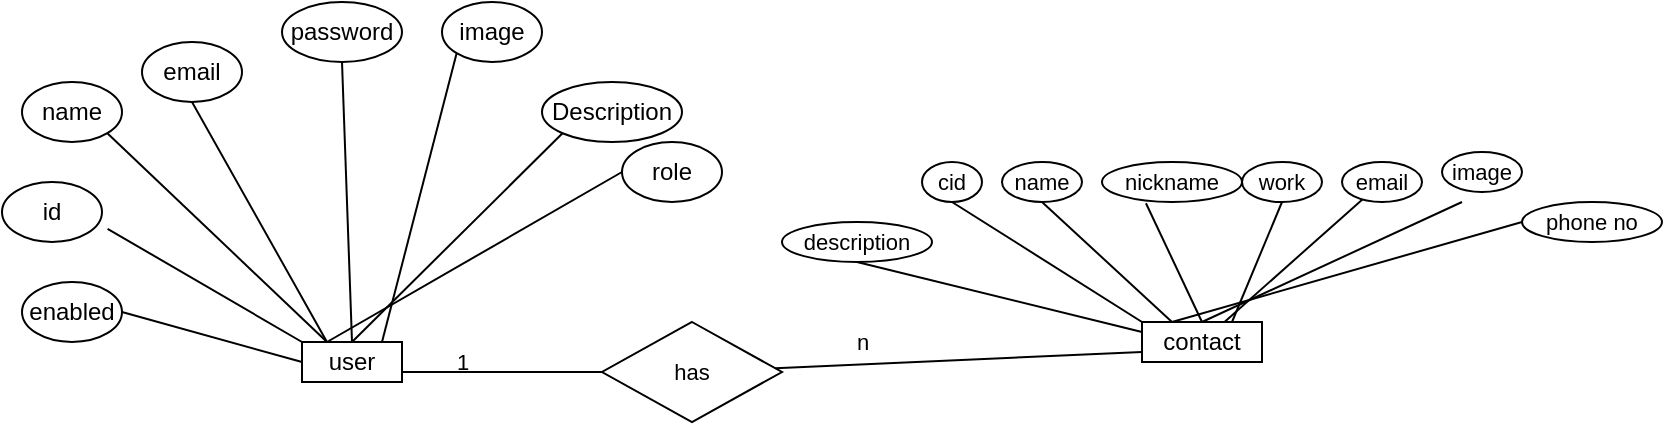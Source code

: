 <mxfile version="20.7.4" type="device"><diagram id="WhCUqZIiyGhZEcWK0ib4" name="Page-1"><mxGraphModel dx="1004" dy="541" grid="1" gridSize="10" guides="1" tooltips="1" connect="1" arrows="1" fold="1" page="1" pageScale="1" pageWidth="850" pageHeight="1100" math="0" shadow="0"><root><mxCell id="0"/><mxCell id="1" parent="0"/><mxCell id="jHuFWHMI_F6ldy6Y4EGb-1" value="user" style="rounded=0;whiteSpace=wrap;html=1;" vertex="1" parent="1"><mxGeometry x="150" y="180" width="50" height="20" as="geometry"/></mxCell><mxCell id="jHuFWHMI_F6ldy6Y4EGb-2" value="contact" style="rounded=0;whiteSpace=wrap;html=1;" vertex="1" parent="1"><mxGeometry x="570" y="170" width="60" height="20" as="geometry"/></mxCell><mxCell id="jHuFWHMI_F6ldy6Y4EGb-5" value="id" style="ellipse;whiteSpace=wrap;html=1;" vertex="1" parent="1"><mxGeometry y="100" width="50" height="30" as="geometry"/></mxCell><mxCell id="jHuFWHMI_F6ldy6Y4EGb-6" value="name" style="ellipse;whiteSpace=wrap;html=1;" vertex="1" parent="1"><mxGeometry x="10" y="50" width="50" height="30" as="geometry"/></mxCell><mxCell id="jHuFWHMI_F6ldy6Y4EGb-7" value="email" style="ellipse;whiteSpace=wrap;html=1;" vertex="1" parent="1"><mxGeometry x="70" y="30" width="50" height="30" as="geometry"/></mxCell><mxCell id="jHuFWHMI_F6ldy6Y4EGb-9" style="edgeStyle=orthogonalEdgeStyle;rounded=0;orthogonalLoop=1;jettySize=auto;html=1;exitX=0.5;exitY=1;exitDx=0;exitDy=0;" edge="1" parent="1" source="jHuFWHMI_F6ldy6Y4EGb-5" target="jHuFWHMI_F6ldy6Y4EGb-5"><mxGeometry relative="1" as="geometry"/></mxCell><mxCell id="jHuFWHMI_F6ldy6Y4EGb-11" value="password" style="ellipse;whiteSpace=wrap;html=1;" vertex="1" parent="1"><mxGeometry x="140" y="10" width="60" height="30" as="geometry"/></mxCell><mxCell id="jHuFWHMI_F6ldy6Y4EGb-12" value="image" style="ellipse;whiteSpace=wrap;html=1;" vertex="1" parent="1"><mxGeometry x="220" y="10" width="50" height="30" as="geometry"/></mxCell><mxCell id="jHuFWHMI_F6ldy6Y4EGb-13" value="Description" style="ellipse;whiteSpace=wrap;html=1;" vertex="1" parent="1"><mxGeometry x="270" y="50" width="70" height="30" as="geometry"/></mxCell><mxCell id="jHuFWHMI_F6ldy6Y4EGb-16" value="role" style="ellipse;whiteSpace=wrap;html=1;" vertex="1" parent="1"><mxGeometry x="310" y="80" width="50" height="30" as="geometry"/></mxCell><mxCell id="jHuFWHMI_F6ldy6Y4EGb-17" value="enabled" style="ellipse;whiteSpace=wrap;html=1;" vertex="1" parent="1"><mxGeometry x="10" y="150" width="50" height="30" as="geometry"/></mxCell><mxCell id="jHuFWHMI_F6ldy6Y4EGb-21" value="" style="endArrow=none;html=1;rounded=0;labelBackgroundColor=default;strokeColor=default;fontFamily=Helvetica;fontSize=11;fontColor=default;shape=connector;entryX=1;entryY=0.5;entryDx=0;entryDy=0;exitX=0;exitY=0.5;exitDx=0;exitDy=0;" edge="1" parent="1" source="jHuFWHMI_F6ldy6Y4EGb-1" target="jHuFWHMI_F6ldy6Y4EGb-17"><mxGeometry width="50" height="50" relative="1" as="geometry"><mxPoint x="400" y="310" as="sourcePoint"/><mxPoint x="450" y="260" as="targetPoint"/></mxGeometry></mxCell><mxCell id="jHuFWHMI_F6ldy6Y4EGb-22" value="" style="endArrow=none;html=1;rounded=0;labelBackgroundColor=default;strokeColor=default;fontFamily=Helvetica;fontSize=11;fontColor=default;shape=connector;entryX=1.056;entryY=0.78;entryDx=0;entryDy=0;exitX=0;exitY=0;exitDx=0;exitDy=0;entryPerimeter=0;" edge="1" parent="1" source="jHuFWHMI_F6ldy6Y4EGb-1" target="jHuFWHMI_F6ldy6Y4EGb-5"><mxGeometry width="50" height="50" relative="1" as="geometry"><mxPoint x="160" y="200" as="sourcePoint"/><mxPoint x="70" y="175" as="targetPoint"/><Array as="points"/></mxGeometry></mxCell><mxCell id="jHuFWHMI_F6ldy6Y4EGb-23" value="" style="endArrow=none;html=1;rounded=0;labelBackgroundColor=default;strokeColor=default;fontFamily=Helvetica;fontSize=11;fontColor=default;shape=connector;entryX=1;entryY=1;entryDx=0;entryDy=0;exitX=0.25;exitY=0;exitDx=0;exitDy=0;" edge="1" parent="1" source="jHuFWHMI_F6ldy6Y4EGb-1" target="jHuFWHMI_F6ldy6Y4EGb-6"><mxGeometry width="50" height="50" relative="1" as="geometry"><mxPoint x="160" y="190" as="sourcePoint"/><mxPoint x="62.8" y="133.4" as="targetPoint"/><Array as="points"/></mxGeometry></mxCell><mxCell id="jHuFWHMI_F6ldy6Y4EGb-24" value="" style="endArrow=none;html=1;rounded=0;labelBackgroundColor=default;strokeColor=default;fontFamily=Helvetica;fontSize=11;fontColor=default;shape=connector;entryX=0.5;entryY=1;entryDx=0;entryDy=0;exitX=0.25;exitY=0;exitDx=0;exitDy=0;" edge="1" parent="1" source="jHuFWHMI_F6ldy6Y4EGb-1" target="jHuFWHMI_F6ldy6Y4EGb-7"><mxGeometry width="50" height="50" relative="1" as="geometry"><mxPoint x="160" y="170" as="sourcePoint"/><mxPoint x="72.8" y="143.4" as="targetPoint"/><Array as="points"/></mxGeometry></mxCell><mxCell id="jHuFWHMI_F6ldy6Y4EGb-25" value="" style="endArrow=none;html=1;rounded=0;labelBackgroundColor=default;strokeColor=default;fontFamily=Helvetica;fontSize=11;fontColor=default;shape=connector;entryX=0.5;entryY=1;entryDx=0;entryDy=0;exitX=0.5;exitY=0;exitDx=0;exitDy=0;" edge="1" parent="1" source="jHuFWHMI_F6ldy6Y4EGb-1" target="jHuFWHMI_F6ldy6Y4EGb-11"><mxGeometry width="50" height="50" relative="1" as="geometry"><mxPoint x="180" y="210" as="sourcePoint"/><mxPoint x="82.8" y="153.4" as="targetPoint"/><Array as="points"/></mxGeometry></mxCell><mxCell id="jHuFWHMI_F6ldy6Y4EGb-26" value="" style="endArrow=none;html=1;rounded=0;labelBackgroundColor=default;strokeColor=default;fontFamily=Helvetica;fontSize=11;fontColor=default;shape=connector;entryX=0;entryY=1;entryDx=0;entryDy=0;" edge="1" parent="1" target="jHuFWHMI_F6ldy6Y4EGb-12"><mxGeometry width="50" height="50" relative="1" as="geometry"><mxPoint x="190" y="180" as="sourcePoint"/><mxPoint x="180" y="50" as="targetPoint"/><Array as="points"/></mxGeometry></mxCell><mxCell id="jHuFWHMI_F6ldy6Y4EGb-27" value="" style="endArrow=none;html=1;rounded=0;labelBackgroundColor=default;strokeColor=default;fontFamily=Helvetica;fontSize=11;fontColor=default;shape=connector;entryX=0;entryY=1;entryDx=0;entryDy=0;exitX=0.5;exitY=0;exitDx=0;exitDy=0;" edge="1" parent="1" source="jHuFWHMI_F6ldy6Y4EGb-1" target="jHuFWHMI_F6ldy6Y4EGb-13"><mxGeometry width="50" height="50" relative="1" as="geometry"><mxPoint x="195" y="200" as="sourcePoint"/><mxPoint x="190" y="60" as="targetPoint"/><Array as="points"/></mxGeometry></mxCell><mxCell id="jHuFWHMI_F6ldy6Y4EGb-28" value="" style="endArrow=none;html=1;rounded=0;labelBackgroundColor=default;strokeColor=default;fontFamily=Helvetica;fontSize=11;fontColor=default;shape=connector;entryX=0;entryY=0.5;entryDx=0;entryDy=0;exitX=0.25;exitY=0;exitDx=0;exitDy=0;" edge="1" parent="1" source="jHuFWHMI_F6ldy6Y4EGb-1" target="jHuFWHMI_F6ldy6Y4EGb-16"><mxGeometry width="50" height="50" relative="1" as="geometry"><mxPoint x="205" y="210" as="sourcePoint"/><mxPoint x="200" y="70" as="targetPoint"/><Array as="points"/></mxGeometry></mxCell><mxCell id="jHuFWHMI_F6ldy6Y4EGb-30" value="cid" style="ellipse;whiteSpace=wrap;html=1;fontFamily=Helvetica;fontSize=11;fontColor=default;" vertex="1" parent="1"><mxGeometry x="460" y="90" width="30" height="20" as="geometry"/></mxCell><mxCell id="jHuFWHMI_F6ldy6Y4EGb-31" value="name" style="ellipse;whiteSpace=wrap;html=1;fontFamily=Helvetica;fontSize=11;fontColor=default;" vertex="1" parent="1"><mxGeometry x="500" y="90" width="40" height="20" as="geometry"/></mxCell><mxCell id="jHuFWHMI_F6ldy6Y4EGb-32" value="nickname" style="ellipse;whiteSpace=wrap;html=1;fontFamily=Helvetica;fontSize=11;fontColor=default;" vertex="1" parent="1"><mxGeometry x="550" y="90" width="70" height="20" as="geometry"/></mxCell><mxCell id="jHuFWHMI_F6ldy6Y4EGb-33" value="work" style="ellipse;whiteSpace=wrap;html=1;fontFamily=Helvetica;fontSize=11;fontColor=default;" vertex="1" parent="1"><mxGeometry x="620" y="90" width="40" height="20" as="geometry"/></mxCell><mxCell id="jHuFWHMI_F6ldy6Y4EGb-34" value="email" style="ellipse;whiteSpace=wrap;html=1;fontFamily=Helvetica;fontSize=11;fontColor=default;" vertex="1" parent="1"><mxGeometry x="670" y="90" width="40" height="20" as="geometry"/></mxCell><mxCell id="jHuFWHMI_F6ldy6Y4EGb-35" value="image" style="ellipse;whiteSpace=wrap;html=1;fontFamily=Helvetica;fontSize=11;fontColor=default;" vertex="1" parent="1"><mxGeometry x="720" y="85" width="40" height="20" as="geometry"/></mxCell><mxCell id="jHuFWHMI_F6ldy6Y4EGb-36" value="description" style="ellipse;whiteSpace=wrap;html=1;fontFamily=Helvetica;fontSize=11;fontColor=default;" vertex="1" parent="1"><mxGeometry x="390" y="120" width="75" height="20" as="geometry"/></mxCell><mxCell id="jHuFWHMI_F6ldy6Y4EGb-38" value="phone no" style="ellipse;whiteSpace=wrap;html=1;fontFamily=Helvetica;fontSize=11;fontColor=default;" vertex="1" parent="1"><mxGeometry x="760" y="110" width="70" height="20" as="geometry"/></mxCell><mxCell id="jHuFWHMI_F6ldy6Y4EGb-39" value="" style="endArrow=none;html=1;rounded=0;labelBackgroundColor=default;strokeColor=default;fontFamily=Helvetica;fontSize=11;fontColor=default;shape=connector;entryX=0.5;entryY=1;entryDx=0;entryDy=0;exitX=0;exitY=0.25;exitDx=0;exitDy=0;" edge="1" parent="1" source="jHuFWHMI_F6ldy6Y4EGb-2" target="jHuFWHMI_F6ldy6Y4EGb-36"><mxGeometry width="50" height="50" relative="1" as="geometry"><mxPoint x="560" y="170" as="sourcePoint"/><mxPoint x="450" y="260" as="targetPoint"/></mxGeometry></mxCell><mxCell id="jHuFWHMI_F6ldy6Y4EGb-40" value="" style="endArrow=none;html=1;rounded=0;labelBackgroundColor=default;strokeColor=default;fontFamily=Helvetica;fontSize=11;fontColor=default;shape=connector;entryX=0.5;entryY=1;entryDx=0;entryDy=0;exitX=0;exitY=0;exitDx=0;exitDy=0;" edge="1" parent="1" source="jHuFWHMI_F6ldy6Y4EGb-2" target="jHuFWHMI_F6ldy6Y4EGb-30"><mxGeometry width="50" height="50" relative="1" as="geometry"><mxPoint x="560" y="160" as="sourcePoint"/><mxPoint x="437.5" y="150" as="targetPoint"/></mxGeometry></mxCell><mxCell id="jHuFWHMI_F6ldy6Y4EGb-41" value="" style="endArrow=none;html=1;rounded=0;labelBackgroundColor=default;strokeColor=default;fontFamily=Helvetica;fontSize=11;fontColor=default;shape=connector;exitX=0.25;exitY=0;exitDx=0;exitDy=0;entryX=0.5;entryY=1;entryDx=0;entryDy=0;" edge="1" parent="1" source="jHuFWHMI_F6ldy6Y4EGb-2" target="jHuFWHMI_F6ldy6Y4EGb-31"><mxGeometry width="50" height="50" relative="1" as="geometry"><mxPoint x="590" y="195" as="sourcePoint"/><mxPoint x="520" y="120" as="targetPoint"/></mxGeometry></mxCell><mxCell id="jHuFWHMI_F6ldy6Y4EGb-42" value="" style="endArrow=none;html=1;rounded=0;labelBackgroundColor=default;strokeColor=default;fontFamily=Helvetica;fontSize=11;fontColor=default;shape=connector;entryX=0.314;entryY=1.03;entryDx=0;entryDy=0;exitX=0.5;exitY=0;exitDx=0;exitDy=0;entryPerimeter=0;" edge="1" parent="1" source="jHuFWHMI_F6ldy6Y4EGb-2" target="jHuFWHMI_F6ldy6Y4EGb-32"><mxGeometry width="50" height="50" relative="1" as="geometry"><mxPoint x="600" y="205" as="sourcePoint"/><mxPoint x="457.5" y="170" as="targetPoint"/></mxGeometry></mxCell><mxCell id="jHuFWHMI_F6ldy6Y4EGb-43" value="" style="endArrow=none;html=1;rounded=0;labelBackgroundColor=default;strokeColor=default;fontFamily=Helvetica;fontSize=11;fontColor=default;shape=connector;entryX=0.5;entryY=1;entryDx=0;entryDy=0;exitX=0.75;exitY=0;exitDx=0;exitDy=0;" edge="1" parent="1" source="jHuFWHMI_F6ldy6Y4EGb-2" target="jHuFWHMI_F6ldy6Y4EGb-33"><mxGeometry width="50" height="50" relative="1" as="geometry"><mxPoint x="610" y="215" as="sourcePoint"/><mxPoint x="467.5" y="180" as="targetPoint"/></mxGeometry></mxCell><mxCell id="jHuFWHMI_F6ldy6Y4EGb-44" value="" style="endArrow=none;html=1;rounded=0;labelBackgroundColor=default;strokeColor=default;fontFamily=Helvetica;fontSize=11;fontColor=default;shape=connector;" edge="1" parent="1" source="jHuFWHMI_F6ldy6Y4EGb-2" target="jHuFWHMI_F6ldy6Y4EGb-34"><mxGeometry width="50" height="50" relative="1" as="geometry"><mxPoint x="620" y="225" as="sourcePoint"/><mxPoint x="477.5" y="190" as="targetPoint"/></mxGeometry></mxCell><mxCell id="jHuFWHMI_F6ldy6Y4EGb-45" value="" style="endArrow=none;html=1;rounded=0;labelBackgroundColor=default;strokeColor=default;fontFamily=Helvetica;fontSize=11;fontColor=default;shape=connector;exitX=0.5;exitY=0;exitDx=0;exitDy=0;" edge="1" parent="1" source="jHuFWHMI_F6ldy6Y4EGb-2"><mxGeometry width="50" height="50" relative="1" as="geometry"><mxPoint x="630" y="235" as="sourcePoint"/><mxPoint x="730" y="110" as="targetPoint"/></mxGeometry></mxCell><mxCell id="jHuFWHMI_F6ldy6Y4EGb-46" value="" style="endArrow=none;html=1;rounded=0;labelBackgroundColor=default;strokeColor=default;fontFamily=Helvetica;fontSize=11;fontColor=default;shape=connector;entryX=0;entryY=0.5;entryDx=0;entryDy=0;exitX=0.25;exitY=0;exitDx=0;exitDy=0;" edge="1" parent="1" source="jHuFWHMI_F6ldy6Y4EGb-2" target="jHuFWHMI_F6ldy6Y4EGb-38"><mxGeometry width="50" height="50" relative="1" as="geometry"><mxPoint x="640" y="245" as="sourcePoint"/><mxPoint x="497.5" y="210" as="targetPoint"/></mxGeometry></mxCell><mxCell id="jHuFWHMI_F6ldy6Y4EGb-47" value="has" style="rhombus;whiteSpace=wrap;html=1;fontFamily=Helvetica;fontSize=11;fontColor=default;" vertex="1" parent="1"><mxGeometry x="300" y="170" width="90" height="50" as="geometry"/></mxCell><mxCell id="jHuFWHMI_F6ldy6Y4EGb-48" value="" style="endArrow=none;html=1;rounded=0;labelBackgroundColor=default;strokeColor=default;fontFamily=Helvetica;fontSize=11;fontColor=default;shape=connector;entryX=1;entryY=0.75;entryDx=0;entryDy=0;" edge="1" parent="1" source="jHuFWHMI_F6ldy6Y4EGb-47" target="jHuFWHMI_F6ldy6Y4EGb-1"><mxGeometry width="50" height="50" relative="1" as="geometry"><mxPoint x="400" y="310" as="sourcePoint"/><mxPoint x="450" y="260" as="targetPoint"/></mxGeometry></mxCell><mxCell id="jHuFWHMI_F6ldy6Y4EGb-49" value="1" style="text;html=1;align=center;verticalAlign=middle;resizable=0;points=[];autosize=1;strokeColor=none;fillColor=none;fontSize=11;fontFamily=Helvetica;fontColor=default;" vertex="1" parent="1"><mxGeometry x="215" y="175" width="30" height="30" as="geometry"/></mxCell><mxCell id="jHuFWHMI_F6ldy6Y4EGb-50" value="" style="endArrow=none;html=1;rounded=0;labelBackgroundColor=default;strokeColor=default;fontFamily=Helvetica;fontSize=11;fontColor=default;shape=connector;entryX=0;entryY=0.75;entryDx=0;entryDy=0;" edge="1" parent="1" source="jHuFWHMI_F6ldy6Y4EGb-47" target="jHuFWHMI_F6ldy6Y4EGb-2"><mxGeometry width="50" height="50" relative="1" as="geometry"><mxPoint x="400" y="310" as="sourcePoint"/><mxPoint x="560" y="190" as="targetPoint"/></mxGeometry></mxCell><mxCell id="jHuFWHMI_F6ldy6Y4EGb-51" value="n" style="text;html=1;align=center;verticalAlign=middle;resizable=0;points=[];autosize=1;strokeColor=none;fillColor=none;fontSize=11;fontFamily=Helvetica;fontColor=default;" vertex="1" parent="1"><mxGeometry x="415" y="165" width="30" height="30" as="geometry"/></mxCell></root></mxGraphModel></diagram></mxfile>